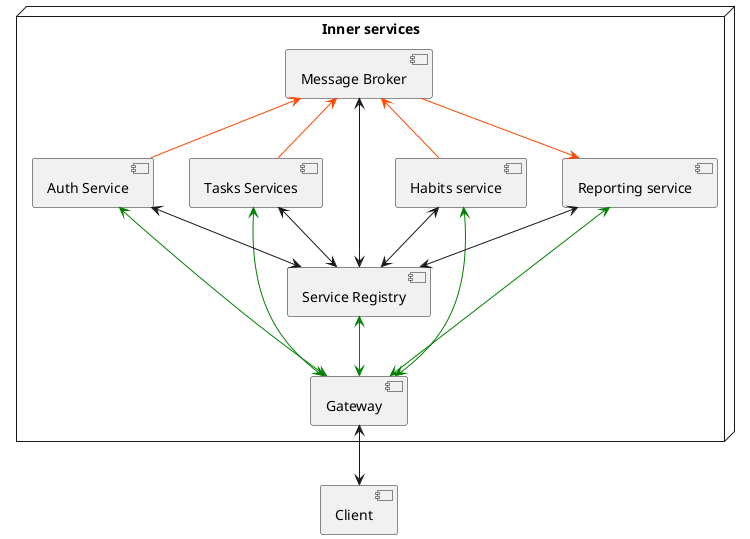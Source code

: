 @startuml Deployment Diagram

component "Client" as client
node "Inner services" {
    component "Auth Service" as auth
    component "Tasks Services" as task
    component "Habits service" as habits
    component "Reporting service" as reporting
    component "Service Registry" as registry
    component "Message Broker" as broker
    component "Gateway" as gateway
}

client <-up-> gateway
registry <-[#green]-> gateway
task <-[#green]-> gateway
auth <-[#green]-> gateway
reporting <-[#green]-> gateway
habits <-[#green]-> gateway

auth <--> registry
habits <--> registry
task <--> registry
reporting <--> registry
broker <--> registry

broker -[#OrangeRed]-> reporting
broker <-[#OrangeRed]- auth
broker <-[#OrangeRed]- task
broker <-[#OrangeRed]- habits

@enduml